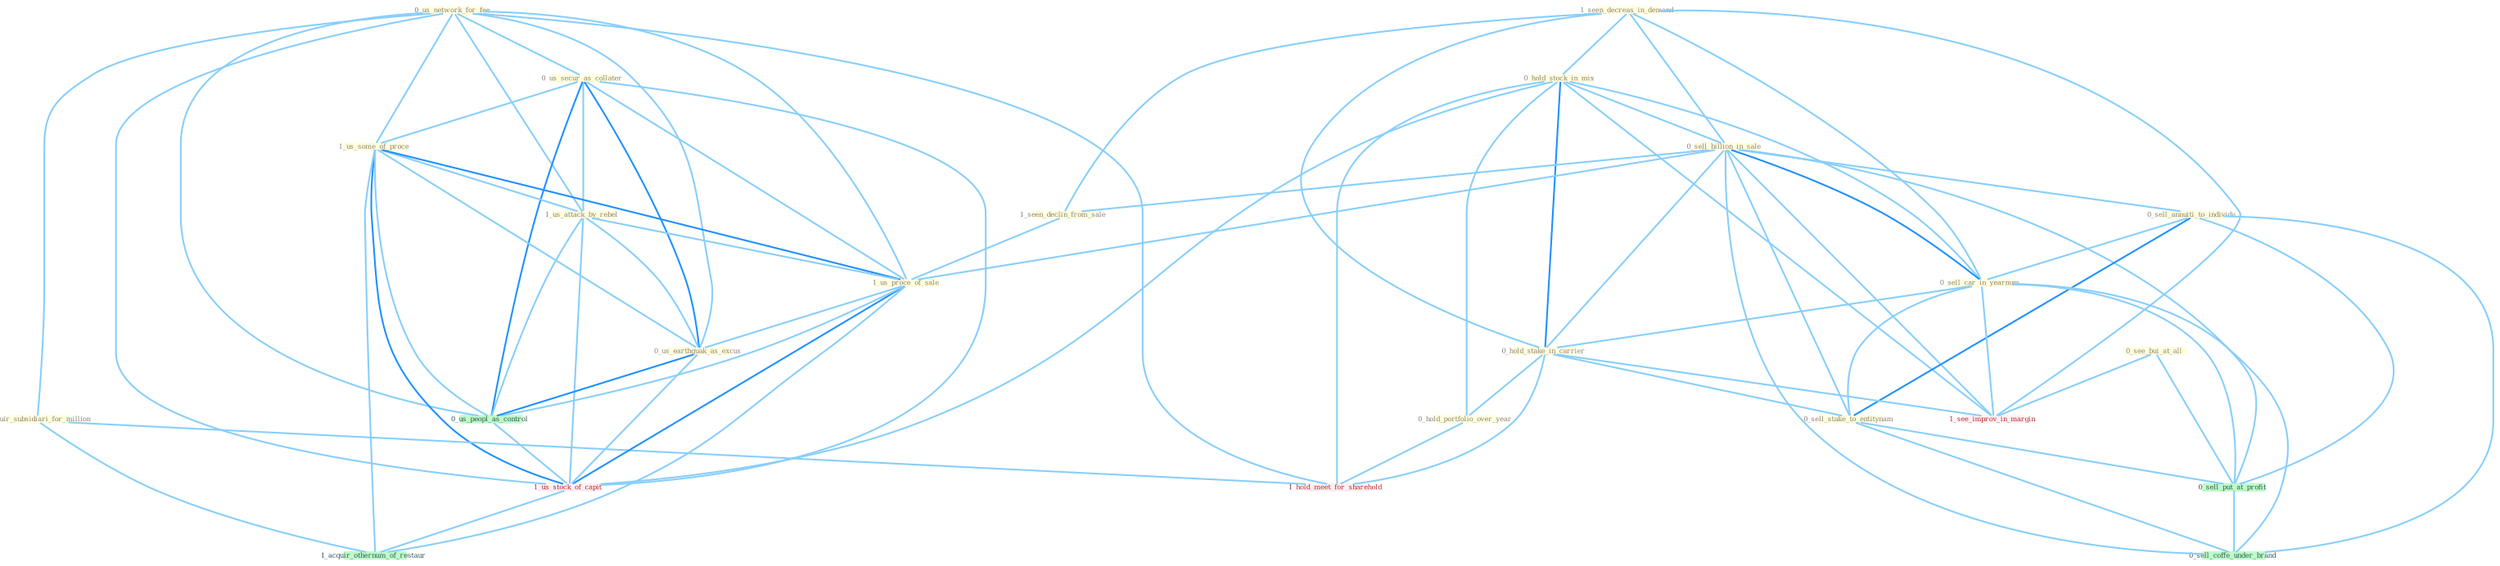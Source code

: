 Graph G{ 
    node
    [shape=polygon,style=filled,width=.5,height=.06,color="#BDFCC9",fixedsize=true,fontsize=4,
    fontcolor="#2f4f4f"];
    {node
    [color="#ffffe0", fontcolor="#8b7d6b"] "1_seen_decreas_in_demand " "0_us_network_for_fee " "0_hold_stock_in_mix " "0_sell_billion_in_sale " "0_us_secur_as_collater " "1_us_some_of_proce " "0_acquir_subsidiari_for_million " "1_us_attack_by_rebel " "1_seen_declin_from_sale " "0_sell_annuiti_to_individu " "0_sell_car_in_yearnum " "0_hold_stake_in_carrier " "0_see_bui_at_all " "0_sell_stake_to_entitynam " "0_hold_portfolio_over_year " "1_us_proce_of_sale " "0_us_earthquak_as_excus "}
{node [color="#fff0f5", fontcolor="#b22222"] "1_us_stock_of_capit " "1_see_improv_in_margin " "1_hold_meet_for_sharehold "}
edge [color="#B0E2FF"];

	"1_seen_decreas_in_demand " -- "0_hold_stock_in_mix " [w="1", color="#87cefa" ];
	"1_seen_decreas_in_demand " -- "0_sell_billion_in_sale " [w="1", color="#87cefa" ];
	"1_seen_decreas_in_demand " -- "1_seen_declin_from_sale " [w="1", color="#87cefa" ];
	"1_seen_decreas_in_demand " -- "0_sell_car_in_yearnum " [w="1", color="#87cefa" ];
	"1_seen_decreas_in_demand " -- "0_hold_stake_in_carrier " [w="1", color="#87cefa" ];
	"1_seen_decreas_in_demand " -- "1_see_improv_in_margin " [w="1", color="#87cefa" ];
	"0_us_network_for_fee " -- "0_us_secur_as_collater " [w="1", color="#87cefa" ];
	"0_us_network_for_fee " -- "1_us_some_of_proce " [w="1", color="#87cefa" ];
	"0_us_network_for_fee " -- "0_acquir_subsidiari_for_million " [w="1", color="#87cefa" ];
	"0_us_network_for_fee " -- "1_us_attack_by_rebel " [w="1", color="#87cefa" ];
	"0_us_network_for_fee " -- "1_us_proce_of_sale " [w="1", color="#87cefa" ];
	"0_us_network_for_fee " -- "0_us_earthquak_as_excus " [w="1", color="#87cefa" ];
	"0_us_network_for_fee " -- "0_us_peopl_as_control " [w="1", color="#87cefa" ];
	"0_us_network_for_fee " -- "1_us_stock_of_capit " [w="1", color="#87cefa" ];
	"0_us_network_for_fee " -- "1_hold_meet_for_sharehold " [w="1", color="#87cefa" ];
	"0_hold_stock_in_mix " -- "0_sell_billion_in_sale " [w="1", color="#87cefa" ];
	"0_hold_stock_in_mix " -- "0_sell_car_in_yearnum " [w="1", color="#87cefa" ];
	"0_hold_stock_in_mix " -- "0_hold_stake_in_carrier " [w="2", color="#1e90ff" , len=0.8];
	"0_hold_stock_in_mix " -- "0_hold_portfolio_over_year " [w="1", color="#87cefa" ];
	"0_hold_stock_in_mix " -- "1_us_stock_of_capit " [w="1", color="#87cefa" ];
	"0_hold_stock_in_mix " -- "1_see_improv_in_margin " [w="1", color="#87cefa" ];
	"0_hold_stock_in_mix " -- "1_hold_meet_for_sharehold " [w="1", color="#87cefa" ];
	"0_sell_billion_in_sale " -- "1_seen_declin_from_sale " [w="1", color="#87cefa" ];
	"0_sell_billion_in_sale " -- "0_sell_annuiti_to_individu " [w="1", color="#87cefa" ];
	"0_sell_billion_in_sale " -- "0_sell_car_in_yearnum " [w="2", color="#1e90ff" , len=0.8];
	"0_sell_billion_in_sale " -- "0_hold_stake_in_carrier " [w="1", color="#87cefa" ];
	"0_sell_billion_in_sale " -- "0_sell_stake_to_entitynam " [w="1", color="#87cefa" ];
	"0_sell_billion_in_sale " -- "1_us_proce_of_sale " [w="1", color="#87cefa" ];
	"0_sell_billion_in_sale " -- "0_sell_put_at_profit " [w="1", color="#87cefa" ];
	"0_sell_billion_in_sale " -- "1_see_improv_in_margin " [w="1", color="#87cefa" ];
	"0_sell_billion_in_sale " -- "0_sell_coffe_under_brand " [w="1", color="#87cefa" ];
	"0_us_secur_as_collater " -- "1_us_some_of_proce " [w="1", color="#87cefa" ];
	"0_us_secur_as_collater " -- "1_us_attack_by_rebel " [w="1", color="#87cefa" ];
	"0_us_secur_as_collater " -- "1_us_proce_of_sale " [w="1", color="#87cefa" ];
	"0_us_secur_as_collater " -- "0_us_earthquak_as_excus " [w="2", color="#1e90ff" , len=0.8];
	"0_us_secur_as_collater " -- "0_us_peopl_as_control " [w="2", color="#1e90ff" , len=0.8];
	"0_us_secur_as_collater " -- "1_us_stock_of_capit " [w="1", color="#87cefa" ];
	"1_us_some_of_proce " -- "1_us_attack_by_rebel " [w="1", color="#87cefa" ];
	"1_us_some_of_proce " -- "1_us_proce_of_sale " [w="2", color="#1e90ff" , len=0.8];
	"1_us_some_of_proce " -- "0_us_earthquak_as_excus " [w="1", color="#87cefa" ];
	"1_us_some_of_proce " -- "0_us_peopl_as_control " [w="1", color="#87cefa" ];
	"1_us_some_of_proce " -- "1_us_stock_of_capit " [w="2", color="#1e90ff" , len=0.8];
	"1_us_some_of_proce " -- "1_acquir_othernum_of_restaur " [w="1", color="#87cefa" ];
	"0_acquir_subsidiari_for_million " -- "1_hold_meet_for_sharehold " [w="1", color="#87cefa" ];
	"0_acquir_subsidiari_for_million " -- "1_acquir_othernum_of_restaur " [w="1", color="#87cefa" ];
	"1_us_attack_by_rebel " -- "1_us_proce_of_sale " [w="1", color="#87cefa" ];
	"1_us_attack_by_rebel " -- "0_us_earthquak_as_excus " [w="1", color="#87cefa" ];
	"1_us_attack_by_rebel " -- "0_us_peopl_as_control " [w="1", color="#87cefa" ];
	"1_us_attack_by_rebel " -- "1_us_stock_of_capit " [w="1", color="#87cefa" ];
	"1_seen_declin_from_sale " -- "1_us_proce_of_sale " [w="1", color="#87cefa" ];
	"0_sell_annuiti_to_individu " -- "0_sell_car_in_yearnum " [w="1", color="#87cefa" ];
	"0_sell_annuiti_to_individu " -- "0_sell_stake_to_entitynam " [w="2", color="#1e90ff" , len=0.8];
	"0_sell_annuiti_to_individu " -- "0_sell_put_at_profit " [w="1", color="#87cefa" ];
	"0_sell_annuiti_to_individu " -- "0_sell_coffe_under_brand " [w="1", color="#87cefa" ];
	"0_sell_car_in_yearnum " -- "0_hold_stake_in_carrier " [w="1", color="#87cefa" ];
	"0_sell_car_in_yearnum " -- "0_sell_stake_to_entitynam " [w="1", color="#87cefa" ];
	"0_sell_car_in_yearnum " -- "0_sell_put_at_profit " [w="1", color="#87cefa" ];
	"0_sell_car_in_yearnum " -- "1_see_improv_in_margin " [w="1", color="#87cefa" ];
	"0_sell_car_in_yearnum " -- "0_sell_coffe_under_brand " [w="1", color="#87cefa" ];
	"0_hold_stake_in_carrier " -- "0_sell_stake_to_entitynam " [w="1", color="#87cefa" ];
	"0_hold_stake_in_carrier " -- "0_hold_portfolio_over_year " [w="1", color="#87cefa" ];
	"0_hold_stake_in_carrier " -- "1_see_improv_in_margin " [w="1", color="#87cefa" ];
	"0_hold_stake_in_carrier " -- "1_hold_meet_for_sharehold " [w="1", color="#87cefa" ];
	"0_see_bui_at_all " -- "0_sell_put_at_profit " [w="1", color="#87cefa" ];
	"0_see_bui_at_all " -- "1_see_improv_in_margin " [w="1", color="#87cefa" ];
	"0_sell_stake_to_entitynam " -- "0_sell_put_at_profit " [w="1", color="#87cefa" ];
	"0_sell_stake_to_entitynam " -- "0_sell_coffe_under_brand " [w="1", color="#87cefa" ];
	"0_hold_portfolio_over_year " -- "1_hold_meet_for_sharehold " [w="1", color="#87cefa" ];
	"1_us_proce_of_sale " -- "0_us_earthquak_as_excus " [w="1", color="#87cefa" ];
	"1_us_proce_of_sale " -- "0_us_peopl_as_control " [w="1", color="#87cefa" ];
	"1_us_proce_of_sale " -- "1_us_stock_of_capit " [w="2", color="#1e90ff" , len=0.8];
	"1_us_proce_of_sale " -- "1_acquir_othernum_of_restaur " [w="1", color="#87cefa" ];
	"0_us_earthquak_as_excus " -- "0_us_peopl_as_control " [w="2", color="#1e90ff" , len=0.8];
	"0_us_earthquak_as_excus " -- "1_us_stock_of_capit " [w="1", color="#87cefa" ];
	"0_us_peopl_as_control " -- "1_us_stock_of_capit " [w="1", color="#87cefa" ];
	"0_sell_put_at_profit " -- "0_sell_coffe_under_brand " [w="1", color="#87cefa" ];
	"1_us_stock_of_capit " -- "1_acquir_othernum_of_restaur " [w="1", color="#87cefa" ];
}